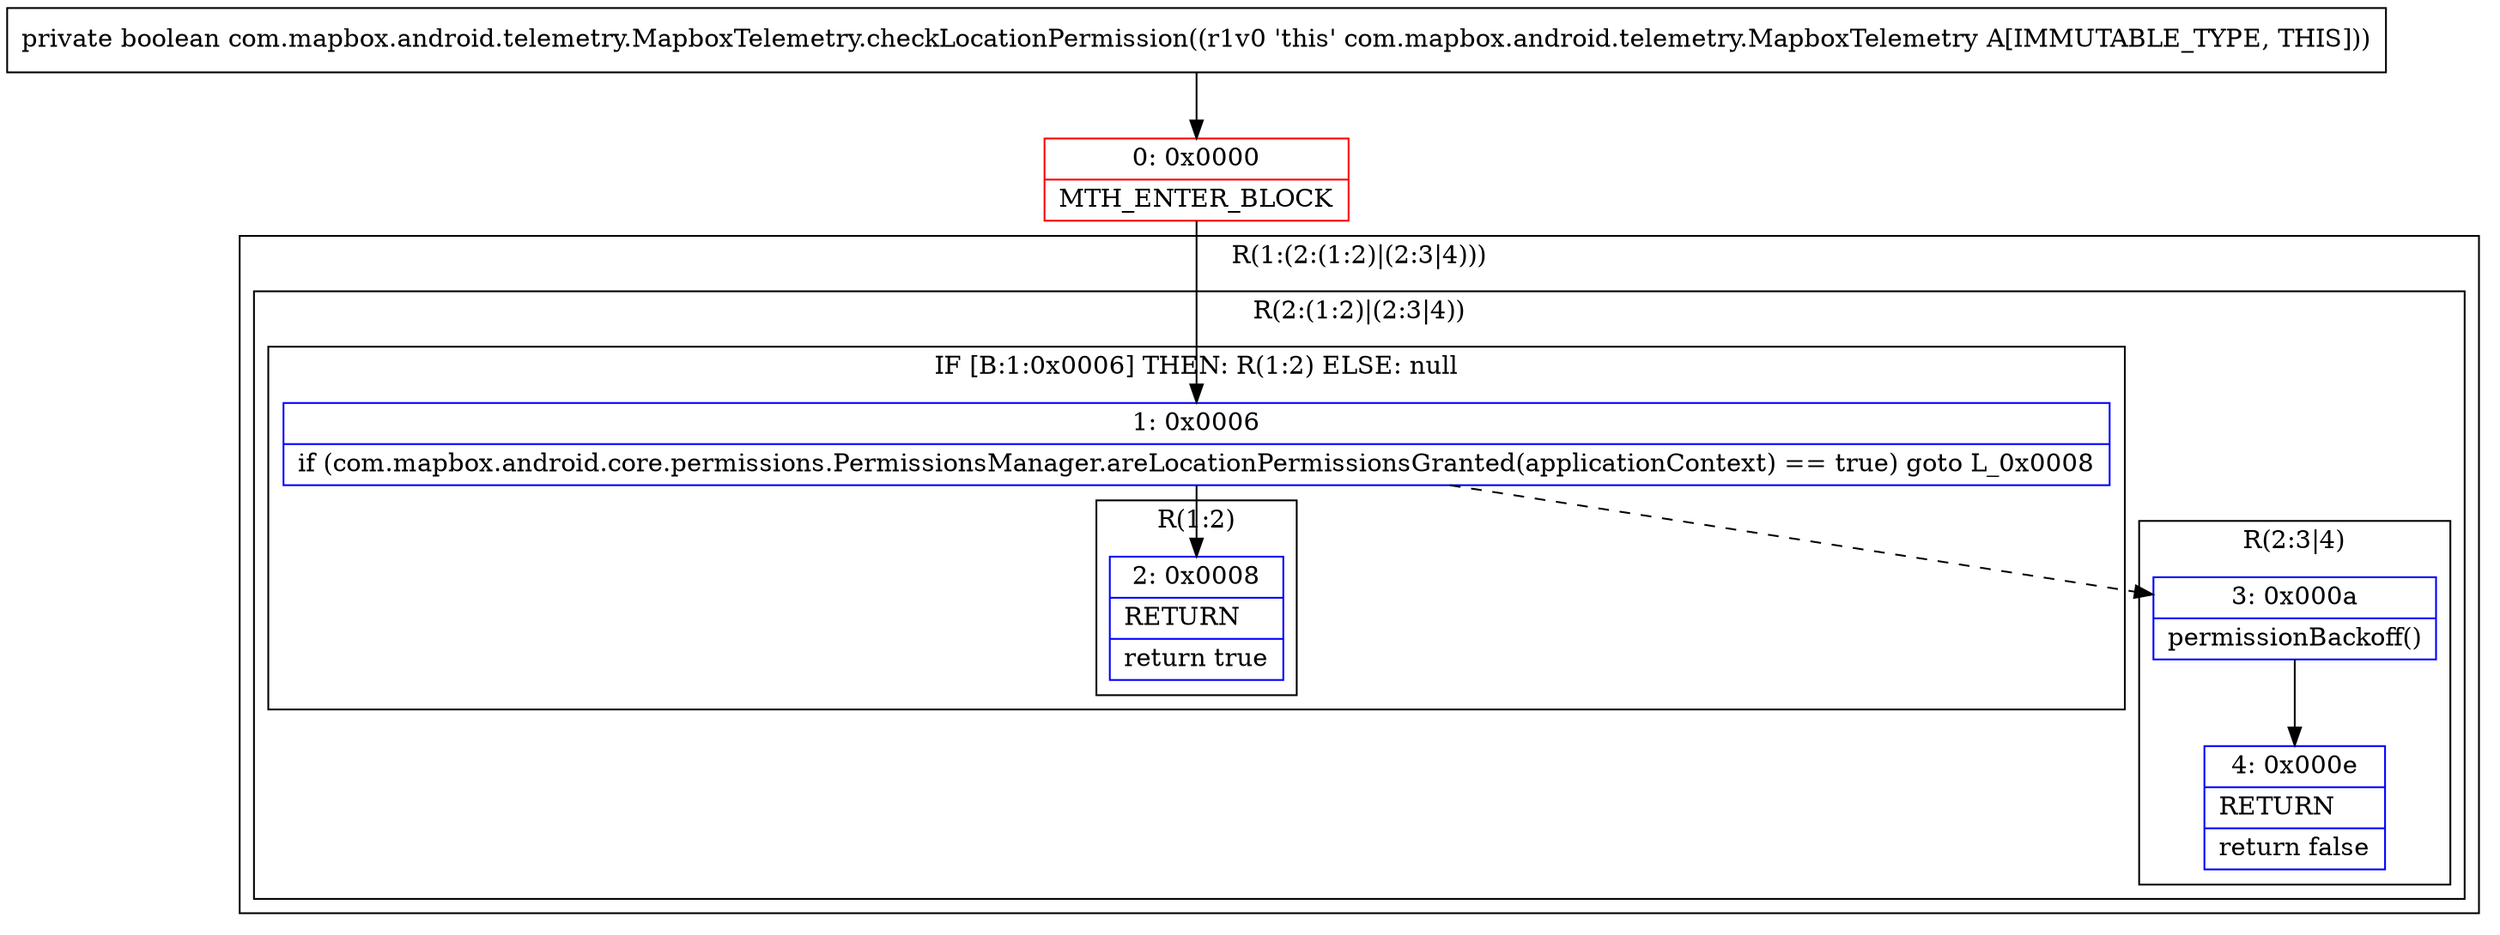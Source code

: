 digraph "CFG forcom.mapbox.android.telemetry.MapboxTelemetry.checkLocationPermission()Z" {
subgraph cluster_Region_2145312336 {
label = "R(1:(2:(1:2)|(2:3|4)))";
node [shape=record,color=blue];
subgraph cluster_Region_2052916910 {
label = "R(2:(1:2)|(2:3|4))";
node [shape=record,color=blue];
subgraph cluster_IfRegion_782536554 {
label = "IF [B:1:0x0006] THEN: R(1:2) ELSE: null";
node [shape=record,color=blue];
Node_1 [shape=record,label="{1\:\ 0x0006|if (com.mapbox.android.core.permissions.PermissionsManager.areLocationPermissionsGranted(applicationContext) == true) goto L_0x0008\l}"];
subgraph cluster_Region_1358831010 {
label = "R(1:2)";
node [shape=record,color=blue];
Node_2 [shape=record,label="{2\:\ 0x0008|RETURN\l|return true\l}"];
}
}
subgraph cluster_Region_1499166131 {
label = "R(2:3|4)";
node [shape=record,color=blue];
Node_3 [shape=record,label="{3\:\ 0x000a|permissionBackoff()\l}"];
Node_4 [shape=record,label="{4\:\ 0x000e|RETURN\l|return false\l}"];
}
}
}
Node_0 [shape=record,color=red,label="{0\:\ 0x0000|MTH_ENTER_BLOCK\l}"];
MethodNode[shape=record,label="{private boolean com.mapbox.android.telemetry.MapboxTelemetry.checkLocationPermission((r1v0 'this' com.mapbox.android.telemetry.MapboxTelemetry A[IMMUTABLE_TYPE, THIS])) }"];
MethodNode -> Node_0;
Node_1 -> Node_2;
Node_1 -> Node_3[style=dashed];
Node_3 -> Node_4;
Node_0 -> Node_1;
}

